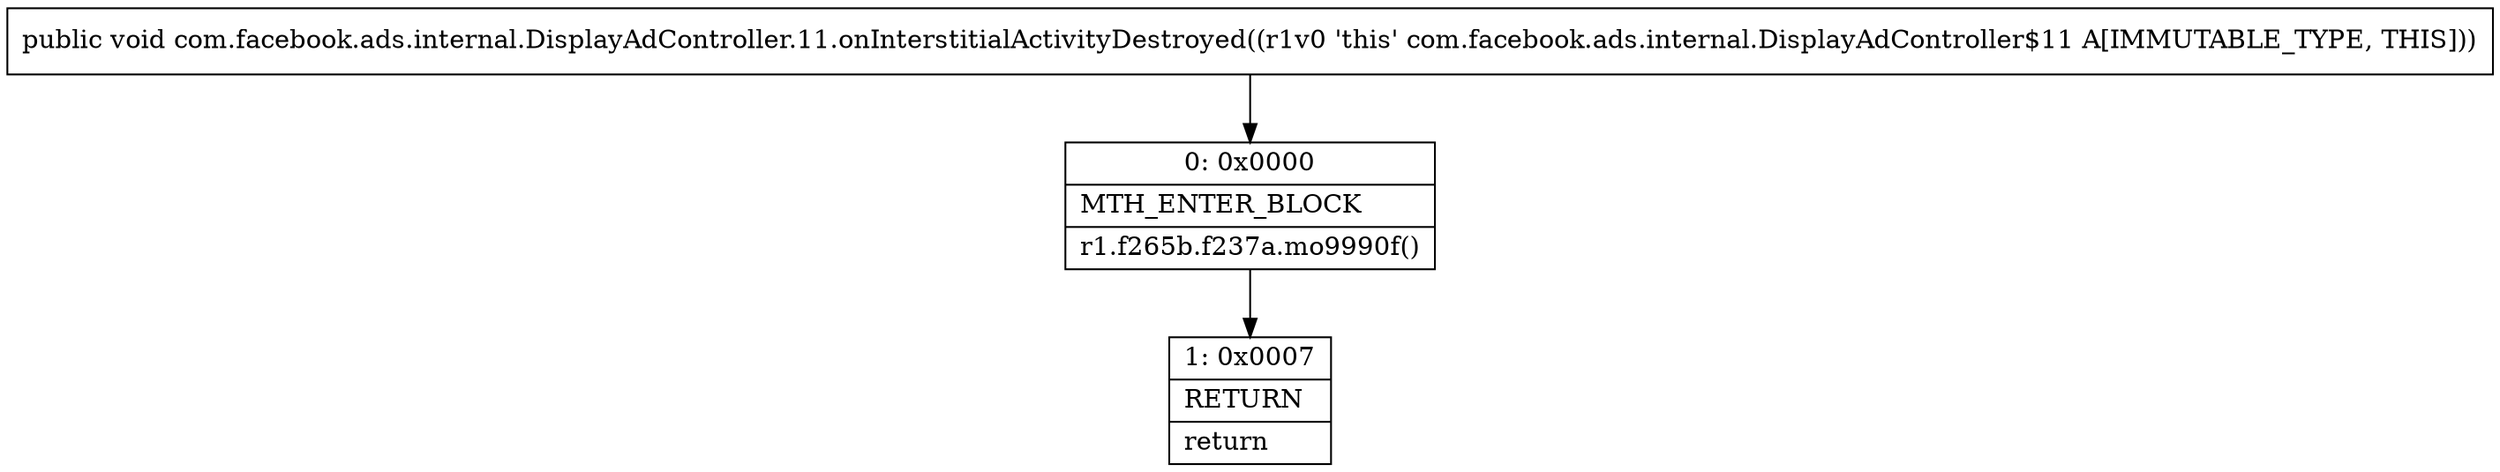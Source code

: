 digraph "CFG forcom.facebook.ads.internal.DisplayAdController.11.onInterstitialActivityDestroyed()V" {
Node_0 [shape=record,label="{0\:\ 0x0000|MTH_ENTER_BLOCK\l|r1.f265b.f237a.mo9990f()\l}"];
Node_1 [shape=record,label="{1\:\ 0x0007|RETURN\l|return\l}"];
MethodNode[shape=record,label="{public void com.facebook.ads.internal.DisplayAdController.11.onInterstitialActivityDestroyed((r1v0 'this' com.facebook.ads.internal.DisplayAdController$11 A[IMMUTABLE_TYPE, THIS])) }"];
MethodNode -> Node_0;
Node_0 -> Node_1;
}

